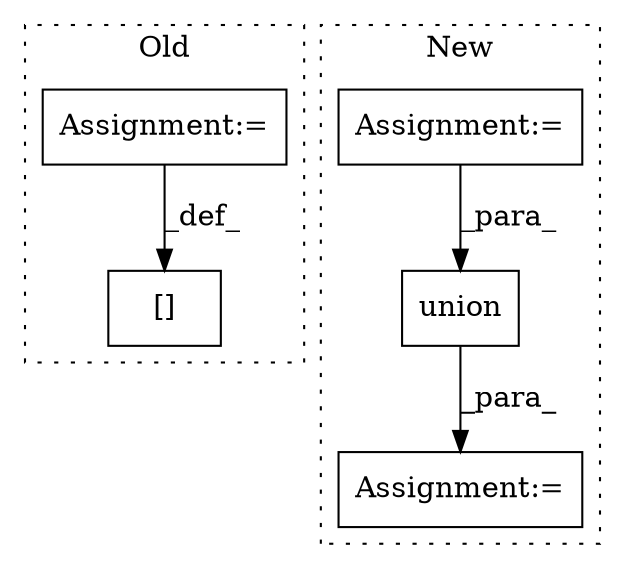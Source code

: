 digraph G {
subgraph cluster0 {
1 [label="[]" a="2" s="3609,3654" l="17,2" shape="box"];
5 [label="Assignment:=" a="7" s="2738" l="1" shape="box"];
label = "Old";
style="dotted";
}
subgraph cluster1 {
2 [label="union" a="32" s="3112,3120" l="6,1" shape="box"];
3 [label="Assignment:=" a="7" s="3106" l="1" shape="box"];
4 [label="Assignment:=" a="7" s="2740" l="1" shape="box"];
label = "New";
style="dotted";
}
2 -> 3 [label="_para_"];
4 -> 2 [label="_para_"];
5 -> 1 [label="_def_"];
}